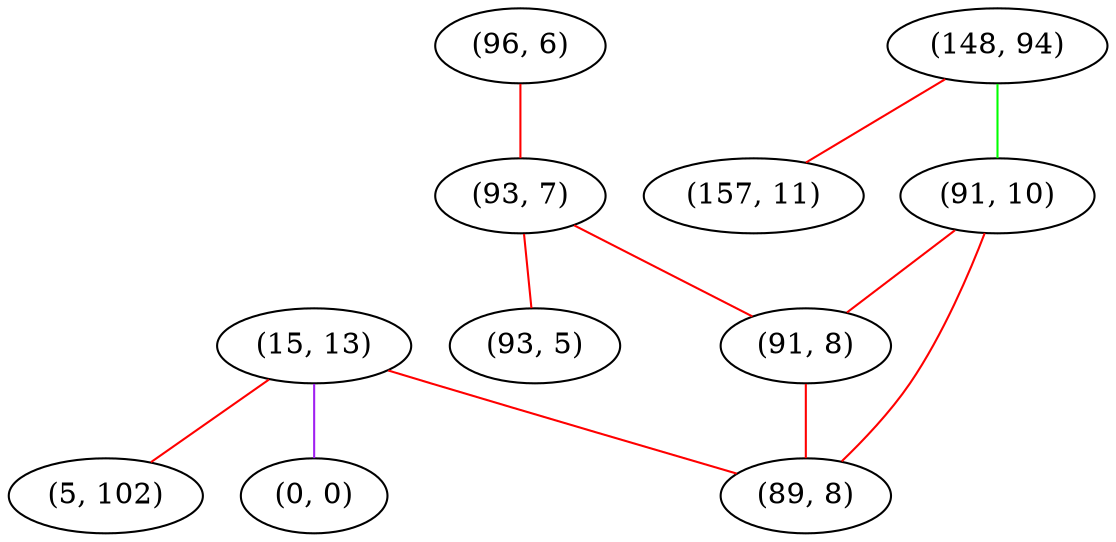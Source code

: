 graph "" {
"(15, 13)";
"(5, 102)";
"(148, 94)";
"(0, 0)";
"(157, 11)";
"(96, 6)";
"(91, 10)";
"(93, 7)";
"(91, 8)";
"(89, 8)";
"(93, 5)";
"(15, 13)" -- "(5, 102)"  [color=red, key=0, weight=1];
"(15, 13)" -- "(89, 8)"  [color=red, key=0, weight=1];
"(15, 13)" -- "(0, 0)"  [color=purple, key=0, weight=4];
"(148, 94)" -- "(91, 10)"  [color=green, key=0, weight=2];
"(148, 94)" -- "(157, 11)"  [color=red, key=0, weight=1];
"(96, 6)" -- "(93, 7)"  [color=red, key=0, weight=1];
"(91, 10)" -- "(91, 8)"  [color=red, key=0, weight=1];
"(91, 10)" -- "(89, 8)"  [color=red, key=0, weight=1];
"(93, 7)" -- "(91, 8)"  [color=red, key=0, weight=1];
"(93, 7)" -- "(93, 5)"  [color=red, key=0, weight=1];
"(91, 8)" -- "(89, 8)"  [color=red, key=0, weight=1];
}
